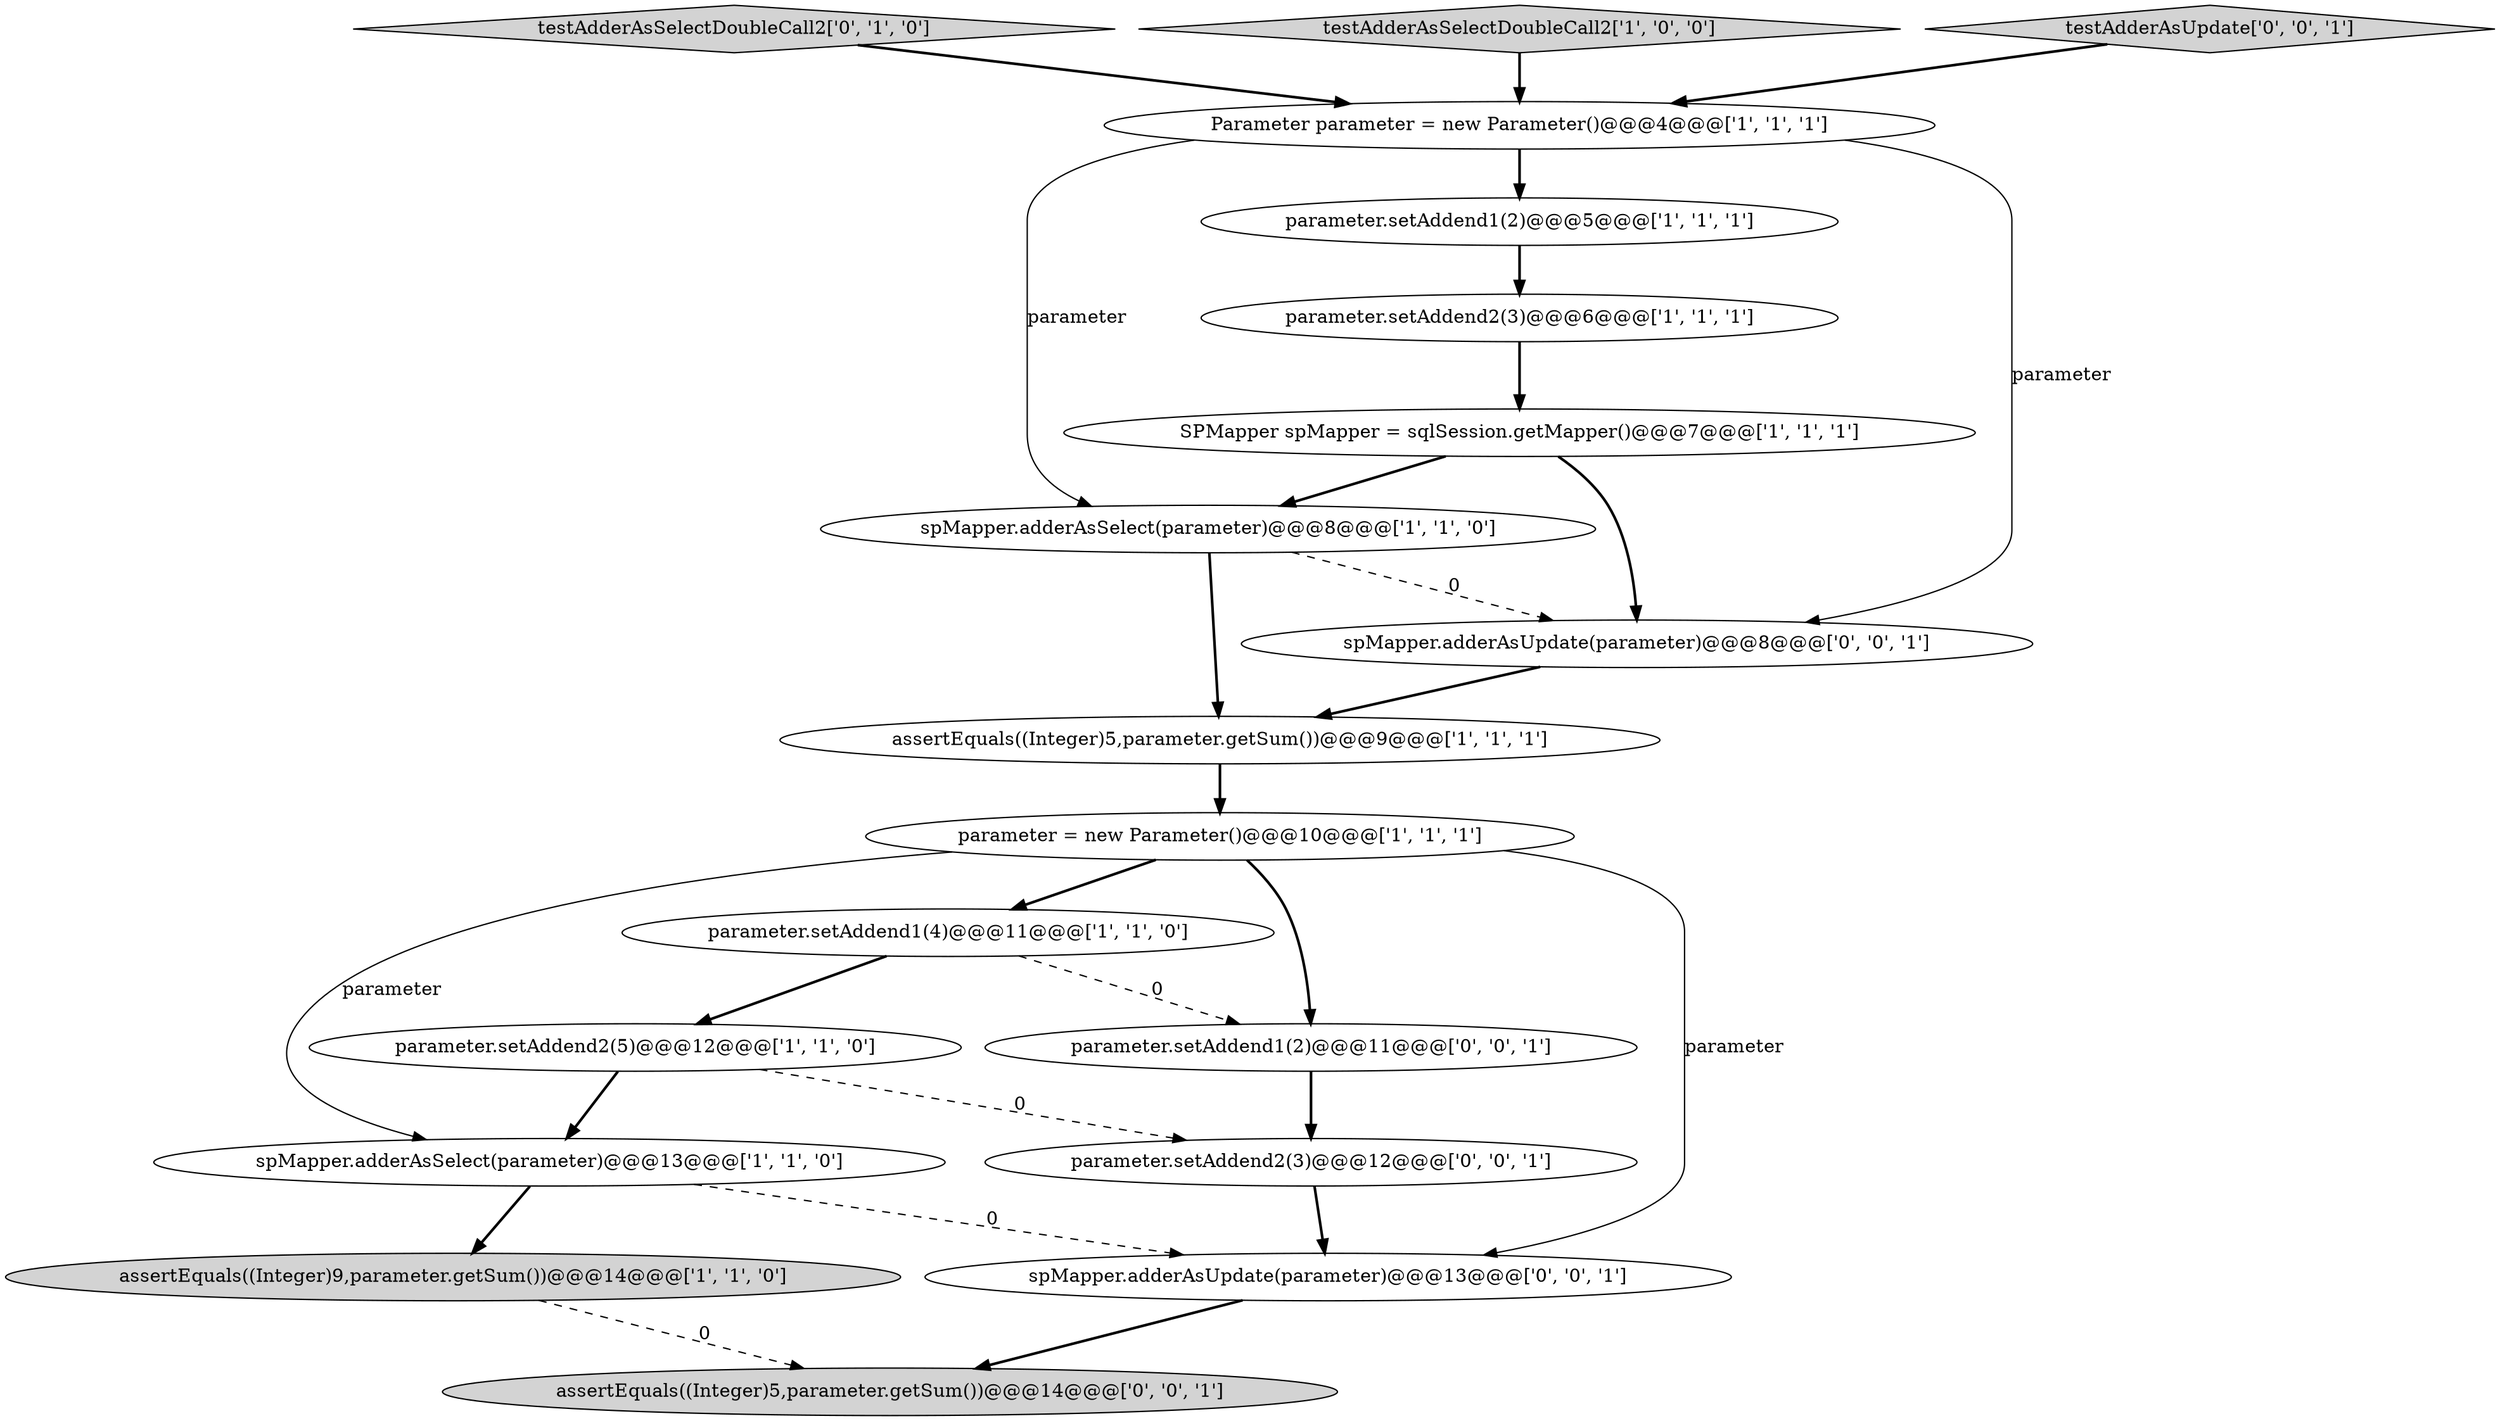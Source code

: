 digraph {
15 [style = filled, label = "assertEquals((Integer)5,parameter.getSum())@@@14@@@['0', '0', '1']", fillcolor = lightgray, shape = ellipse image = "AAA0AAABBB3BBB"];
17 [style = filled, label = "parameter.setAddend2(3)@@@12@@@['0', '0', '1']", fillcolor = white, shape = ellipse image = "AAA0AAABBB3BBB"];
9 [style = filled, label = "spMapper.adderAsSelect(parameter)@@@8@@@['1', '1', '0']", fillcolor = white, shape = ellipse image = "AAA0AAABBB1BBB"];
5 [style = filled, label = "Parameter parameter = new Parameter()@@@4@@@['1', '1', '1']", fillcolor = white, shape = ellipse image = "AAA0AAABBB1BBB"];
11 [style = filled, label = "parameter = new Parameter()@@@10@@@['1', '1', '1']", fillcolor = white, shape = ellipse image = "AAA0AAABBB1BBB"];
12 [style = filled, label = "testAdderAsSelectDoubleCall2['0', '1', '0']", fillcolor = lightgray, shape = diamond image = "AAA0AAABBB2BBB"];
4 [style = filled, label = "testAdderAsSelectDoubleCall2['1', '0', '0']", fillcolor = lightgray, shape = diamond image = "AAA0AAABBB1BBB"];
14 [style = filled, label = "testAdderAsUpdate['0', '0', '1']", fillcolor = lightgray, shape = diamond image = "AAA0AAABBB3BBB"];
13 [style = filled, label = "spMapper.adderAsUpdate(parameter)@@@8@@@['0', '0', '1']", fillcolor = white, shape = ellipse image = "AAA0AAABBB3BBB"];
6 [style = filled, label = "parameter.setAddend1(4)@@@11@@@['1', '1', '0']", fillcolor = white, shape = ellipse image = "AAA0AAABBB1BBB"];
7 [style = filled, label = "parameter.setAddend1(2)@@@5@@@['1', '1', '1']", fillcolor = white, shape = ellipse image = "AAA0AAABBB1BBB"];
2 [style = filled, label = "spMapper.adderAsSelect(parameter)@@@13@@@['1', '1', '0']", fillcolor = white, shape = ellipse image = "AAA0AAABBB1BBB"];
8 [style = filled, label = "SPMapper spMapper = sqlSession.getMapper()@@@7@@@['1', '1', '1']", fillcolor = white, shape = ellipse image = "AAA0AAABBB1BBB"];
3 [style = filled, label = "parameter.setAddend2(5)@@@12@@@['1', '1', '0']", fillcolor = white, shape = ellipse image = "AAA0AAABBB1BBB"];
10 [style = filled, label = "assertEquals((Integer)5,parameter.getSum())@@@9@@@['1', '1', '1']", fillcolor = white, shape = ellipse image = "AAA0AAABBB1BBB"];
0 [style = filled, label = "parameter.setAddend2(3)@@@6@@@['1', '1', '1']", fillcolor = white, shape = ellipse image = "AAA0AAABBB1BBB"];
16 [style = filled, label = "parameter.setAddend1(2)@@@11@@@['0', '0', '1']", fillcolor = white, shape = ellipse image = "AAA0AAABBB3BBB"];
1 [style = filled, label = "assertEquals((Integer)9,parameter.getSum())@@@14@@@['1', '1', '0']", fillcolor = lightgray, shape = ellipse image = "AAA0AAABBB1BBB"];
18 [style = filled, label = "spMapper.adderAsUpdate(parameter)@@@13@@@['0', '0', '1']", fillcolor = white, shape = ellipse image = "AAA0AAABBB3BBB"];
13->10 [style = bold, label=""];
6->3 [style = bold, label=""];
11->16 [style = bold, label=""];
5->9 [style = solid, label="parameter"];
3->17 [style = dashed, label="0"];
12->5 [style = bold, label=""];
11->2 [style = solid, label="parameter"];
2->1 [style = bold, label=""];
1->15 [style = dashed, label="0"];
11->6 [style = bold, label=""];
18->15 [style = bold, label=""];
5->13 [style = solid, label="parameter"];
7->0 [style = bold, label=""];
16->17 [style = bold, label=""];
9->10 [style = bold, label=""];
11->18 [style = solid, label="parameter"];
6->16 [style = dashed, label="0"];
3->2 [style = bold, label=""];
9->13 [style = dashed, label="0"];
0->8 [style = bold, label=""];
8->9 [style = bold, label=""];
2->18 [style = dashed, label="0"];
5->7 [style = bold, label=""];
4->5 [style = bold, label=""];
17->18 [style = bold, label=""];
8->13 [style = bold, label=""];
14->5 [style = bold, label=""];
10->11 [style = bold, label=""];
}
